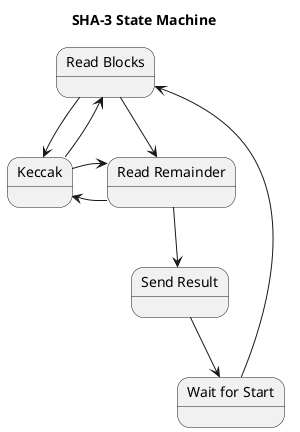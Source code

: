 @startuml SHA-3 State Machine

title SHA-3 State Machine

state "Wait for Start" as Wait_for_Start
state "Read Blocks" as Read_Blocks
state "Read Remainder" as Read_Remainder
state "Keccak" as Keccak
state "Send Result" as Send_Result

Wait_for_Start --> Read_Blocks
Read_Blocks --> Read_Remainder
Read_Blocks -> Keccak
Keccak -> Read_Blocks
Read_Remainder --> Send_Result
Read_Remainder -> Keccak
Keccak -> Read_Remainder 
Send_Result --> Wait_for_Start

@enduml